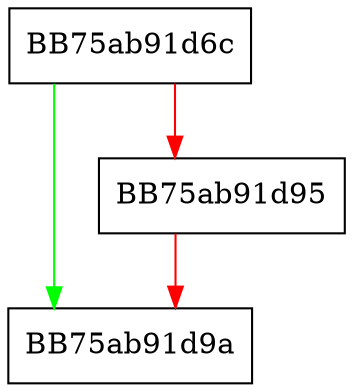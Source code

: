 digraph SetPeDescription {
  node [shape="box"];
  graph [splines=ortho];
  BB75ab91d6c -> BB75ab91d9a [color="green"];
  BB75ab91d6c -> BB75ab91d95 [color="red"];
  BB75ab91d95 -> BB75ab91d9a [color="red"];
}